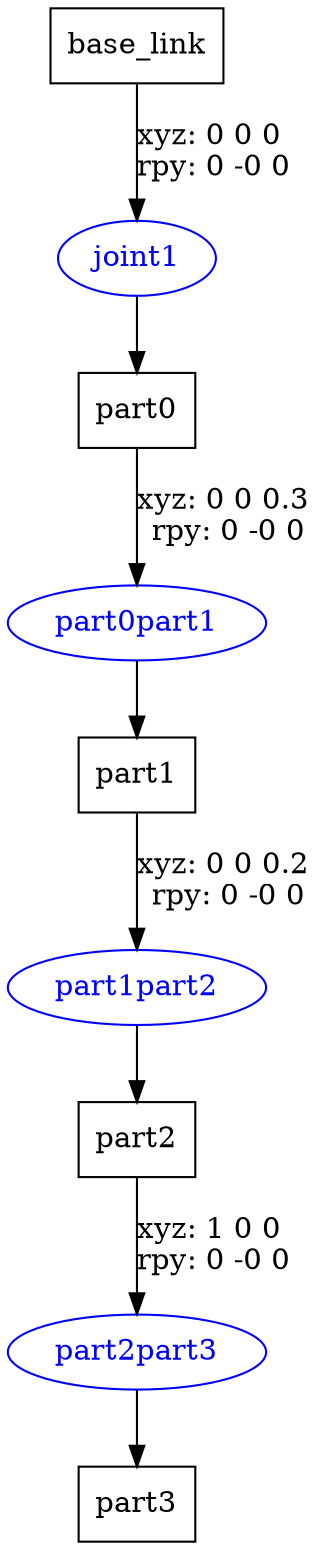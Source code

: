 digraph G {
node [shape=box];
"base_link" [label="base_link"];
"part0" [label="part0"];
"part1" [label="part1"];
"part2" [label="part2"];
"part3" [label="part3"];
node [shape=ellipse, color=blue, fontcolor=blue];
"base_link" -> "joint1" [label="xyz: 0 0 0 \nrpy: 0 -0 0"]
"joint1" -> "part0"
"part0" -> "part0part1" [label="xyz: 0 0 0.3 \nrpy: 0 -0 0"]
"part0part1" -> "part1"
"part1" -> "part1part2" [label="xyz: 0 0 0.2 \nrpy: 0 -0 0"]
"part1part2" -> "part2"
"part2" -> "part2part3" [label="xyz: 1 0 0 \nrpy: 0 -0 0"]
"part2part3" -> "part3"
}
